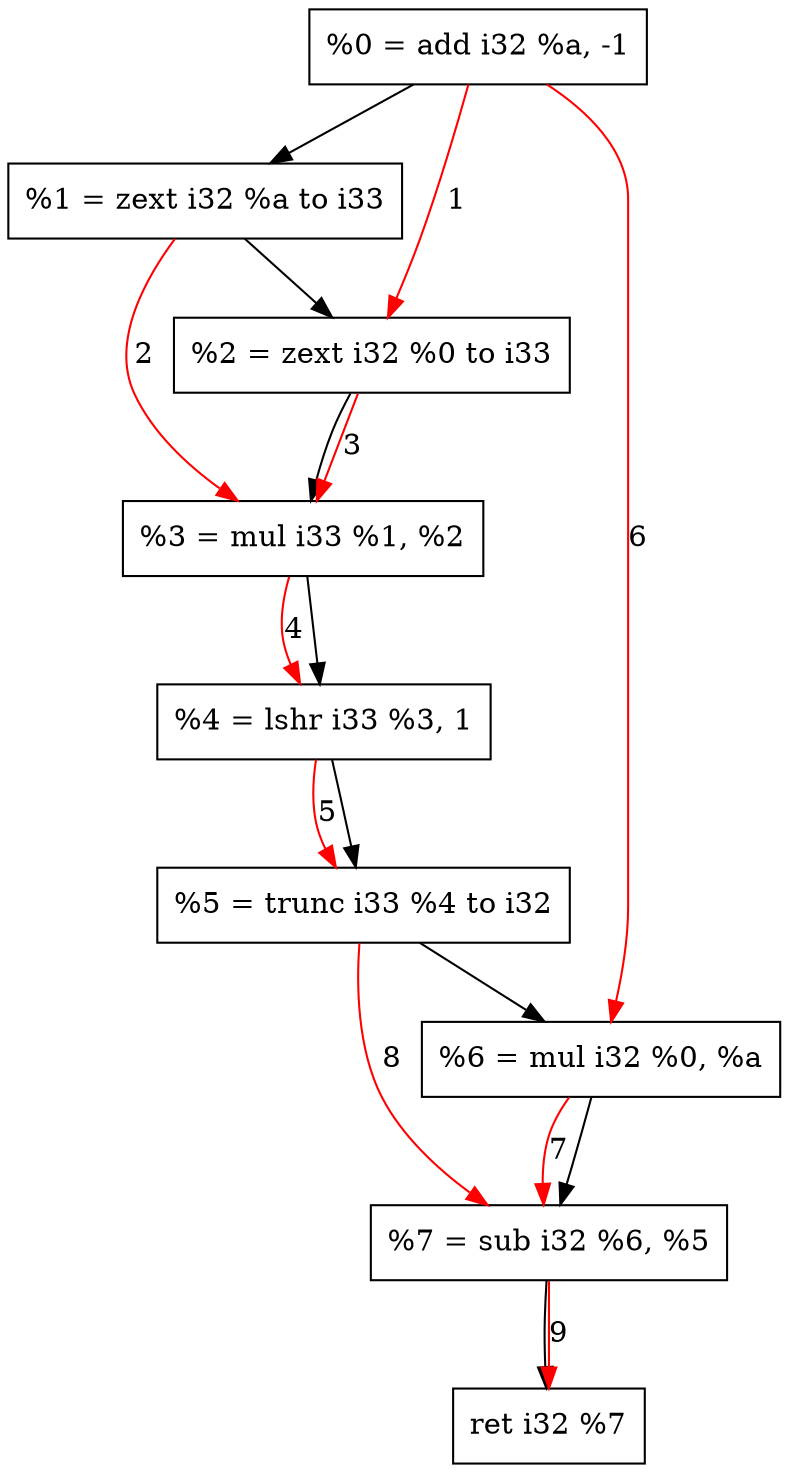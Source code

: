 digraph "CDFG for'func' function" {
	Node0x55f7ce381b00[shape=record, label="  %0 = add i32 %a, -1"]
	Node0x55f7ce381448[shape=record, label="  %1 = zext i32 %a to i33"]
	Node0x55f7ce381f88[shape=record, label="  %2 = zext i32 %0 to i33"]
	Node0x55f7ce382030[shape=record, label="  %3 = mul i33 %1, %2"]
	Node0x55f7ce3820d0[shape=record, label="  %4 = lshr i33 %3, 1"]
	Node0x55f7ce382178[shape=record, label="  %5 = trunc i33 %4 to i32"]
	Node0x55f7ce3821f0[shape=record, label="  %6 = mul i32 %0, %a"]
	Node0x55f7ce382260[shape=record, label="  %7 = sub i32 %6, %5"]
	Node0x55f7ce3822b8[shape=record, label="  ret i32 %7"]
	Node0x55f7ce381b00 -> Node0x55f7ce381448
	Node0x55f7ce381448 -> Node0x55f7ce381f88
	Node0x55f7ce381f88 -> Node0x55f7ce382030
	Node0x55f7ce382030 -> Node0x55f7ce3820d0
	Node0x55f7ce3820d0 -> Node0x55f7ce382178
	Node0x55f7ce382178 -> Node0x55f7ce3821f0
	Node0x55f7ce3821f0 -> Node0x55f7ce382260
	Node0x55f7ce382260 -> Node0x55f7ce3822b8
edge [color=red]
	Node0x55f7ce381b00 -> Node0x55f7ce381f88[label="1"]
	Node0x55f7ce381448 -> Node0x55f7ce382030[label="2"]
	Node0x55f7ce381f88 -> Node0x55f7ce382030[label="3"]
	Node0x55f7ce382030 -> Node0x55f7ce3820d0[label="4"]
	Node0x55f7ce3820d0 -> Node0x55f7ce382178[label="5"]
	Node0x55f7ce381b00 -> Node0x55f7ce3821f0[label="6"]
	Node0x55f7ce3821f0 -> Node0x55f7ce382260[label="7"]
	Node0x55f7ce382178 -> Node0x55f7ce382260[label="8"]
	Node0x55f7ce382260 -> Node0x55f7ce3822b8[label="9"]
}
